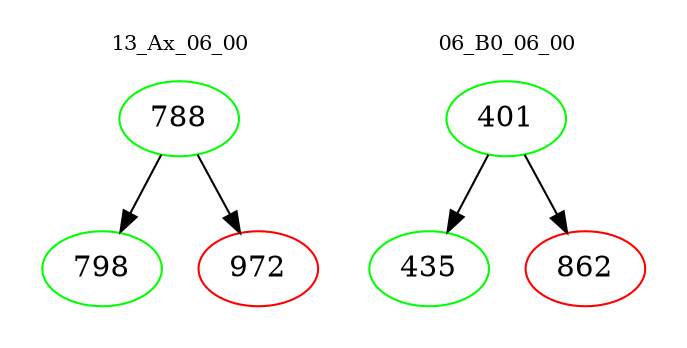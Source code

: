 digraph{
subgraph cluster_0 {
color = white
label = "13_Ax_06_00";
fontsize=10;
T0_788 [label="788", color="green"]
T0_788 -> T0_798 [color="black"]
T0_798 [label="798", color="green"]
T0_788 -> T0_972 [color="black"]
T0_972 [label="972", color="red"]
}
subgraph cluster_1 {
color = white
label = "06_B0_06_00";
fontsize=10;
T1_401 [label="401", color="green"]
T1_401 -> T1_435 [color="black"]
T1_435 [label="435", color="green"]
T1_401 -> T1_862 [color="black"]
T1_862 [label="862", color="red"]
}
}
